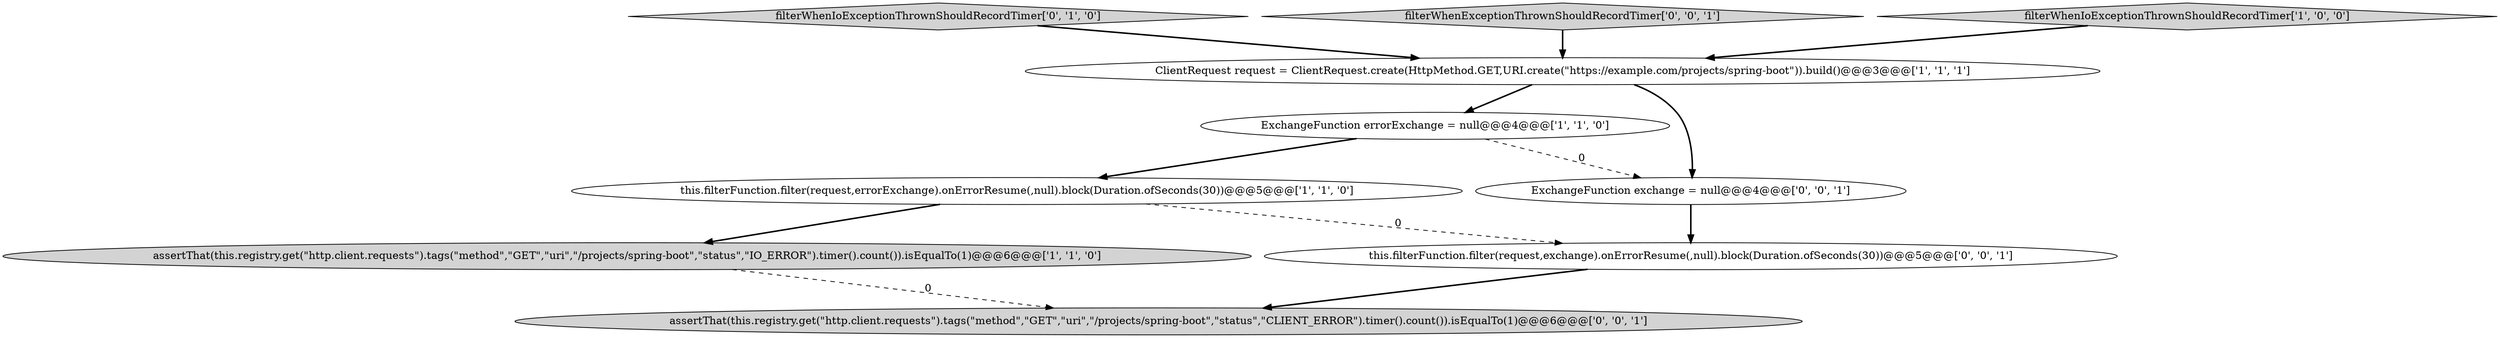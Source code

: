digraph {
5 [style = filled, label = "filterWhenIoExceptionThrownShouldRecordTimer['0', '1', '0']", fillcolor = lightgray, shape = diamond image = "AAA0AAABBB2BBB"];
7 [style = filled, label = "filterWhenExceptionThrownShouldRecordTimer['0', '0', '1']", fillcolor = lightgray, shape = diamond image = "AAA0AAABBB3BBB"];
8 [style = filled, label = "assertThat(this.registry.get(\"http.client.requests\").tags(\"method\",\"GET\",\"uri\",\"/projects/spring-boot\",\"status\",\"CLIENT_ERROR\").timer().count()).isEqualTo(1)@@@6@@@['0', '0', '1']", fillcolor = lightgray, shape = ellipse image = "AAA0AAABBB3BBB"];
3 [style = filled, label = "ExchangeFunction errorExchange = null@@@4@@@['1', '1', '0']", fillcolor = white, shape = ellipse image = "AAA0AAABBB1BBB"];
4 [style = filled, label = "filterWhenIoExceptionThrownShouldRecordTimer['1', '0', '0']", fillcolor = lightgray, shape = diamond image = "AAA0AAABBB1BBB"];
6 [style = filled, label = "this.filterFunction.filter(request,exchange).onErrorResume(,null).block(Duration.ofSeconds(30))@@@5@@@['0', '0', '1']", fillcolor = white, shape = ellipse image = "AAA0AAABBB3BBB"];
2 [style = filled, label = "assertThat(this.registry.get(\"http.client.requests\").tags(\"method\",\"GET\",\"uri\",\"/projects/spring-boot\",\"status\",\"IO_ERROR\").timer().count()).isEqualTo(1)@@@6@@@['1', '1', '0']", fillcolor = lightgray, shape = ellipse image = "AAA0AAABBB1BBB"];
1 [style = filled, label = "ClientRequest request = ClientRequest.create(HttpMethod.GET,URI.create(\"https://example.com/projects/spring-boot\")).build()@@@3@@@['1', '1', '1']", fillcolor = white, shape = ellipse image = "AAA0AAABBB1BBB"];
0 [style = filled, label = "this.filterFunction.filter(request,errorExchange).onErrorResume(,null).block(Duration.ofSeconds(30))@@@5@@@['1', '1', '0']", fillcolor = white, shape = ellipse image = "AAA0AAABBB1BBB"];
9 [style = filled, label = "ExchangeFunction exchange = null@@@4@@@['0', '0', '1']", fillcolor = white, shape = ellipse image = "AAA0AAABBB3BBB"];
1->3 [style = bold, label=""];
5->1 [style = bold, label=""];
4->1 [style = bold, label=""];
1->9 [style = bold, label=""];
0->6 [style = dashed, label="0"];
7->1 [style = bold, label=""];
3->9 [style = dashed, label="0"];
2->8 [style = dashed, label="0"];
3->0 [style = bold, label=""];
6->8 [style = bold, label=""];
9->6 [style = bold, label=""];
0->2 [style = bold, label=""];
}
